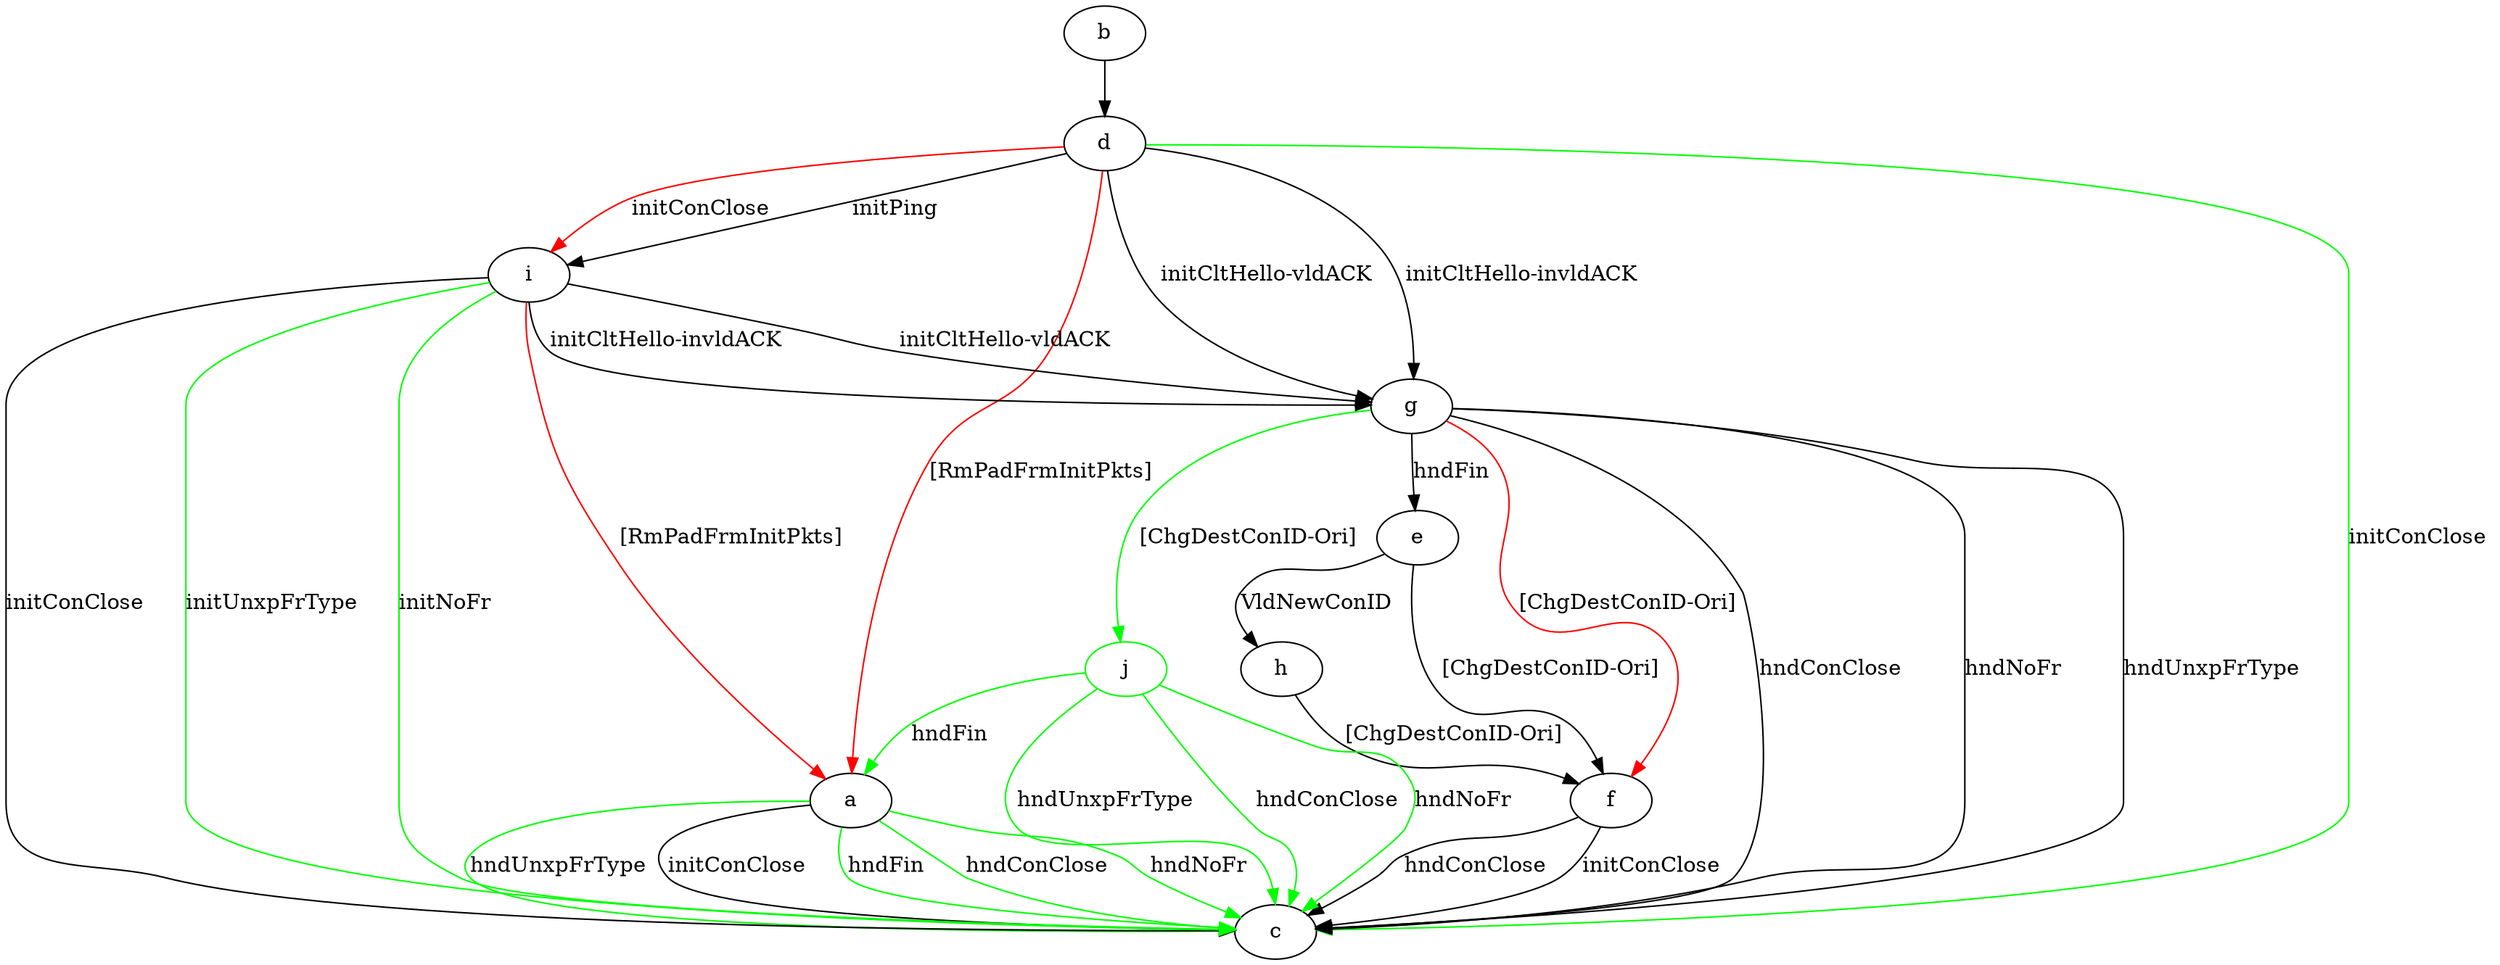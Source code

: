 digraph "" {
	a -> c	[key=0,
		label="initConClose "];
	a -> c	[key=1,
		color=green,
		label="hndFin "];
	a -> c	[key=2,
		color=green,
		label="hndConClose "];
	a -> c	[key=3,
		color=green,
		label="hndNoFr "];
	a -> c	[key=4,
		color=green,
		label="hndUnxpFrType "];
	b -> d	[key=0];
	d -> a	[key=0,
		color=red,
		label="[RmPadFrmInitPkts] "];
	d -> c	[key=0,
		color=green,
		label="initConClose "];
	d -> g	[key=0,
		label="initCltHello-vldACK "];
	d -> g	[key=1,
		label="initCltHello-invldACK "];
	d -> i	[key=0,
		label="initPing "];
	d -> i	[key=1,
		color=red,
		label="initConClose "];
	e -> f	[key=0,
		label="[ChgDestConID-Ori] "];
	e -> h	[key=0,
		label="VldNewConID "];
	f -> c	[key=0,
		label="initConClose "];
	f -> c	[key=1,
		label="hndConClose "];
	g -> c	[key=0,
		label="hndConClose "];
	g -> c	[key=1,
		label="hndNoFr "];
	g -> c	[key=2,
		label="hndUnxpFrType "];
	g -> e	[key=0,
		label="hndFin "];
	g -> f	[key=0,
		color=red,
		label="[ChgDestConID-Ori] "];
	j	[color=green];
	g -> j	[key=0,
		color=green,
		label="[ChgDestConID-Ori] "];
	h -> f	[key=0,
		label="[ChgDestConID-Ori] "];
	i -> a	[key=0,
		color=red,
		label="[RmPadFrmInitPkts] "];
	i -> c	[key=0,
		label="initConClose "];
	i -> c	[key=1,
		color=green,
		label="initNoFr "];
	i -> c	[key=2,
		color=green,
		label="initUnxpFrType "];
	i -> g	[key=0,
		label="initCltHello-vldACK "];
	i -> g	[key=1,
		label="initCltHello-invldACK "];
	j -> a	[key=0,
		color=green,
		label="hndFin "];
	j -> c	[key=0,
		color=green,
		label="hndConClose "];
	j -> c	[key=1,
		color=green,
		label="hndNoFr "];
	j -> c	[key=2,
		color=green,
		label="hndUnxpFrType "];
}
